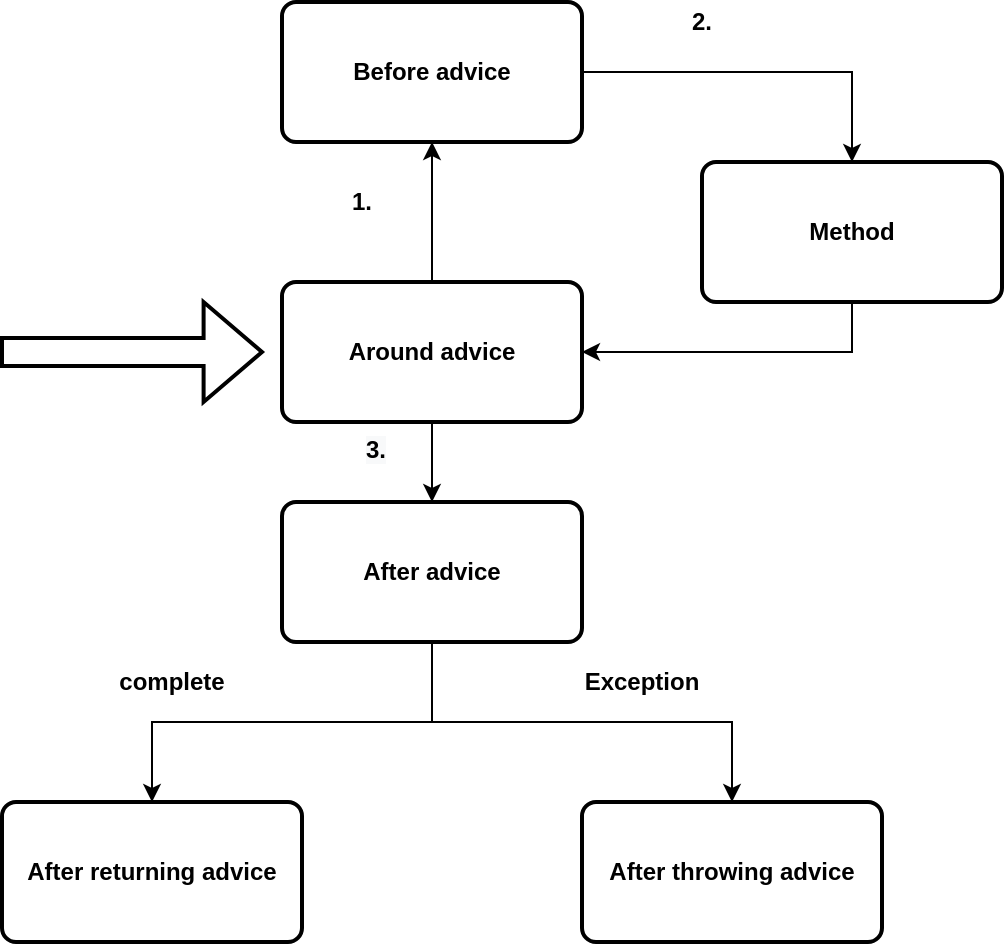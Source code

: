 <mxfile version="14.1.8" type="device"><diagram id="C5RBs43oDa-KdzZeNtuy" name="Page-1"><mxGraphModel dx="1278" dy="607" grid="1" gridSize="10" guides="1" tooltips="1" connect="1" arrows="1" fold="1" page="1" pageScale="1" pageWidth="827" pageHeight="1169" math="0" shadow="0"><root><mxCell id="WIyWlLk6GJQsqaUBKTNV-0"/><mxCell id="WIyWlLk6GJQsqaUBKTNV-1" parent="WIyWlLk6GJQsqaUBKTNV-0"/><mxCell id="wkhLdTlWnanXT4WfBa3d-9" style="edgeStyle=orthogonalEdgeStyle;rounded=0;orthogonalLoop=1;jettySize=auto;html=1;exitX=1;exitY=0.5;exitDx=0;exitDy=0;entryX=0.5;entryY=0;entryDx=0;entryDy=0;" edge="1" parent="WIyWlLk6GJQsqaUBKTNV-1" source="wkhLdTlWnanXT4WfBa3d-0" target="wkhLdTlWnanXT4WfBa3d-2"><mxGeometry relative="1" as="geometry"/></mxCell><mxCell id="wkhLdTlWnanXT4WfBa3d-0" value="&lt;b&gt;Before advice&lt;/b&gt;" style="rounded=1;whiteSpace=wrap;html=1;absoluteArcSize=1;arcSize=14;strokeWidth=2;" vertex="1" parent="WIyWlLk6GJQsqaUBKTNV-1"><mxGeometry x="250" y="100" width="150" height="70" as="geometry"/></mxCell><mxCell id="wkhLdTlWnanXT4WfBa3d-8" style="edgeStyle=orthogonalEdgeStyle;rounded=0;orthogonalLoop=1;jettySize=auto;html=1;exitX=0.5;exitY=0;exitDx=0;exitDy=0;" edge="1" parent="WIyWlLk6GJQsqaUBKTNV-1" source="wkhLdTlWnanXT4WfBa3d-1" target="wkhLdTlWnanXT4WfBa3d-0"><mxGeometry relative="1" as="geometry"/></mxCell><mxCell id="wkhLdTlWnanXT4WfBa3d-11" style="edgeStyle=orthogonalEdgeStyle;rounded=0;orthogonalLoop=1;jettySize=auto;html=1;exitX=0.5;exitY=1;exitDx=0;exitDy=0;" edge="1" parent="WIyWlLk6GJQsqaUBKTNV-1" source="wkhLdTlWnanXT4WfBa3d-1" target="wkhLdTlWnanXT4WfBa3d-3"><mxGeometry relative="1" as="geometry"/></mxCell><mxCell id="wkhLdTlWnanXT4WfBa3d-1" value="&lt;b&gt;Around advice&lt;/b&gt;" style="rounded=1;whiteSpace=wrap;html=1;absoluteArcSize=1;arcSize=14;strokeWidth=2;" vertex="1" parent="WIyWlLk6GJQsqaUBKTNV-1"><mxGeometry x="250" y="240" width="150" height="70" as="geometry"/></mxCell><mxCell id="wkhLdTlWnanXT4WfBa3d-10" style="edgeStyle=orthogonalEdgeStyle;rounded=0;orthogonalLoop=1;jettySize=auto;html=1;exitX=0.5;exitY=1;exitDx=0;exitDy=0;entryX=1;entryY=0.5;entryDx=0;entryDy=0;" edge="1" parent="WIyWlLk6GJQsqaUBKTNV-1" source="wkhLdTlWnanXT4WfBa3d-2" target="wkhLdTlWnanXT4WfBa3d-1"><mxGeometry relative="1" as="geometry"/></mxCell><mxCell id="wkhLdTlWnanXT4WfBa3d-2" value="&lt;b&gt;Method&lt;/b&gt;" style="rounded=1;whiteSpace=wrap;html=1;absoluteArcSize=1;arcSize=14;strokeWidth=2;" vertex="1" parent="WIyWlLk6GJQsqaUBKTNV-1"><mxGeometry x="460" y="180" width="150" height="70" as="geometry"/></mxCell><mxCell id="wkhLdTlWnanXT4WfBa3d-12" style="edgeStyle=orthogonalEdgeStyle;rounded=0;orthogonalLoop=1;jettySize=auto;html=1;exitX=0.5;exitY=1;exitDx=0;exitDy=0;" edge="1" parent="WIyWlLk6GJQsqaUBKTNV-1" source="wkhLdTlWnanXT4WfBa3d-3" target="wkhLdTlWnanXT4WfBa3d-4"><mxGeometry relative="1" as="geometry"/></mxCell><mxCell id="wkhLdTlWnanXT4WfBa3d-13" style="edgeStyle=orthogonalEdgeStyle;rounded=0;orthogonalLoop=1;jettySize=auto;html=1;exitX=0.5;exitY=1;exitDx=0;exitDy=0;" edge="1" parent="WIyWlLk6GJQsqaUBKTNV-1" source="wkhLdTlWnanXT4WfBa3d-3" target="wkhLdTlWnanXT4WfBa3d-5"><mxGeometry relative="1" as="geometry"/></mxCell><mxCell id="wkhLdTlWnanXT4WfBa3d-3" value="&lt;b&gt;After advice&lt;/b&gt;" style="rounded=1;whiteSpace=wrap;html=1;absoluteArcSize=1;arcSize=14;strokeWidth=2;" vertex="1" parent="WIyWlLk6GJQsqaUBKTNV-1"><mxGeometry x="250" y="350" width="150" height="70" as="geometry"/></mxCell><mxCell id="wkhLdTlWnanXT4WfBa3d-4" value="&lt;b&gt;After returning advice&lt;/b&gt;" style="rounded=1;whiteSpace=wrap;html=1;absoluteArcSize=1;arcSize=14;strokeWidth=2;" vertex="1" parent="WIyWlLk6GJQsqaUBKTNV-1"><mxGeometry x="110" y="500" width="150" height="70" as="geometry"/></mxCell><mxCell id="wkhLdTlWnanXT4WfBa3d-5" value="&lt;b&gt;After throwing advice&lt;/b&gt;" style="rounded=1;whiteSpace=wrap;html=1;absoluteArcSize=1;arcSize=14;strokeWidth=2;" vertex="1" parent="WIyWlLk6GJQsqaUBKTNV-1"><mxGeometry x="400" y="500" width="150" height="70" as="geometry"/></mxCell><mxCell id="wkhLdTlWnanXT4WfBa3d-6" value="" style="verticalLabelPosition=bottom;verticalAlign=top;html=1;strokeWidth=2;shape=mxgraph.arrows2.arrow;dy=0.72;dx=29.2;notch=0;" vertex="1" parent="WIyWlLk6GJQsqaUBKTNV-1"><mxGeometry x="110" y="250" width="130" height="50" as="geometry"/></mxCell><mxCell id="wkhLdTlWnanXT4WfBa3d-14" value="&lt;b&gt;Exception&lt;/b&gt;" style="text;html=1;strokeColor=none;fillColor=none;align=center;verticalAlign=middle;whiteSpace=wrap;rounded=0;" vertex="1" parent="WIyWlLk6GJQsqaUBKTNV-1"><mxGeometry x="360" y="420" width="140" height="40" as="geometry"/></mxCell><mxCell id="wkhLdTlWnanXT4WfBa3d-15" value="&lt;b&gt;1.&lt;/b&gt;" style="text;html=1;strokeColor=none;fillColor=none;align=center;verticalAlign=middle;whiteSpace=wrap;rounded=0;" vertex="1" parent="WIyWlLk6GJQsqaUBKTNV-1"><mxGeometry x="270" y="190" width="40" height="20" as="geometry"/></mxCell><mxCell id="wkhLdTlWnanXT4WfBa3d-16" value="&lt;b&gt;2.&lt;/b&gt;" style="text;html=1;strokeColor=none;fillColor=none;align=center;verticalAlign=middle;whiteSpace=wrap;rounded=0;" vertex="1" parent="WIyWlLk6GJQsqaUBKTNV-1"><mxGeometry x="440" y="100" width="40" height="20" as="geometry"/></mxCell><mxCell id="wkhLdTlWnanXT4WfBa3d-17" value="&lt;b style=&quot;color: rgb(0 , 0 , 0) ; font-family: &amp;#34;helvetica&amp;#34; ; font-size: 12px ; font-style: normal ; letter-spacing: normal ; text-align: center ; text-indent: 0px ; text-transform: none ; word-spacing: 0px ; background-color: rgb(248 , 249 , 250)&quot;&gt;3.&lt;/b&gt;" style="text;whiteSpace=wrap;html=1;" vertex="1" parent="WIyWlLk6GJQsqaUBKTNV-1"><mxGeometry x="290" y="310" width="40" height="30" as="geometry"/></mxCell><mxCell id="wkhLdTlWnanXT4WfBa3d-19" value="&lt;b&gt;complete&lt;/b&gt;" style="text;html=1;strokeColor=none;fillColor=none;align=center;verticalAlign=middle;whiteSpace=wrap;rounded=0;" vertex="1" parent="WIyWlLk6GJQsqaUBKTNV-1"><mxGeometry x="140" y="435" width="110" height="10" as="geometry"/></mxCell></root></mxGraphModel></diagram></mxfile>